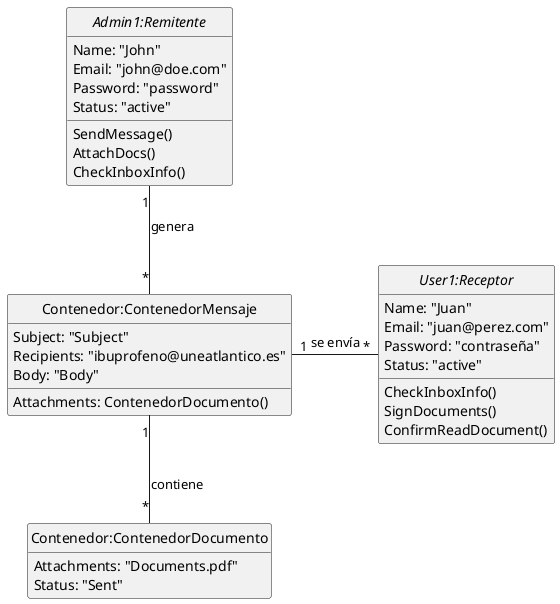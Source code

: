 @startuml
hide empty members
hide circle
abstract "Admin1:Remitente"{
    Name: "John"
    Email: "john@doe.com"
    Password: "password"
    Status: "active"
    SendMessage()
    AttachDocs()
    CheckInboxInfo()
}

class "Contenedor:ContenedorMensaje"{
    Subject: "Subject"
    Recipients: "ibuprofeno@uneatlantico.es"
    Body: "Body"
    Attachments: ContenedorDocumento()
}

class "Contenedor:ContenedorDocumento"{
    Attachments: "Documents.pdf"
    Status: "Sent"
}

abstract "User1:Receptor"{
    Name: "Juan"
    Email: "juan@perez.com"
    Password: "contraseña"
    Status: "active"
    CheckInboxInfo()
    SignDocuments()
    ConfirmReadDocument()
}

"Admin1:Remitente" "1"--"*" "Contenedor:ContenedorMensaje" : genera

"Contenedor:ContenedorMensaje" "1"--"*" "Contenedor:ContenedorDocumento" : contiene

"Contenedor:ContenedorMensaje" "1"-r-"*" "User1:Receptor" : se envía
@enduml